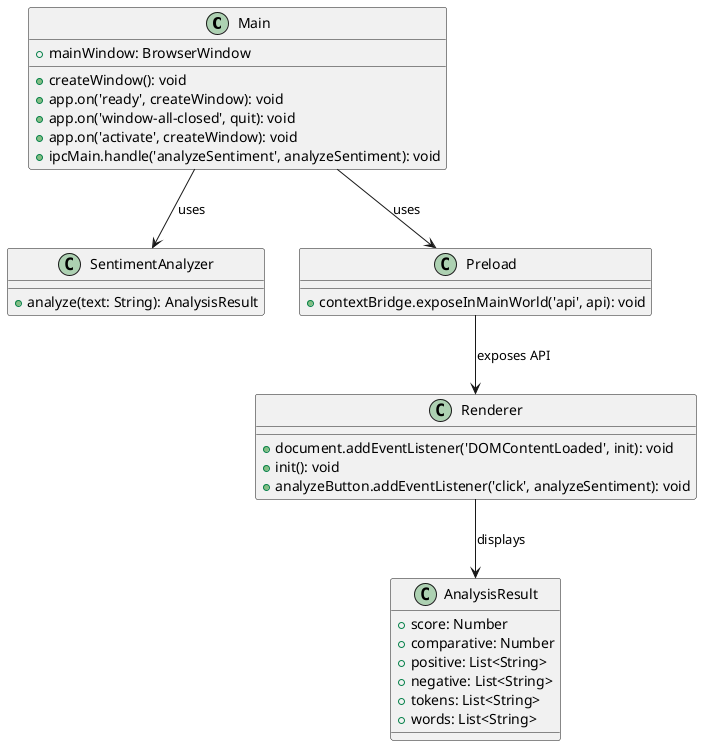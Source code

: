 @startuml
!define RECTANGLE class

RECTANGLE Main {
  +mainWindow: BrowserWindow
  +createWindow(): void
  +app.on('ready', createWindow): void
  +app.on('window-all-closed', quit): void
  +app.on('activate', createWindow): void
  +ipcMain.handle('analyzeSentiment', analyzeSentiment): void
}

RECTANGLE SentimentAnalyzer {
  +analyze(text: String): AnalysisResult
}

RECTANGLE Preload {
  +contextBridge.exposeInMainWorld('api', api): void
}

RECTANGLE Renderer {
  +document.addEventListener('DOMContentLoaded', init): void
  +init(): void
  +analyzeButton.addEventListener('click', analyzeSentiment): void
}

RECTANGLE AnalysisResult {
  +score: Number
  +comparative: Number
  +positive: List<String>
  +negative: List<String>
  +tokens: List<String>
  +words: List<String>
}

Main --> SentimentAnalyzer : uses
Main --> Preload : uses
Preload --> Renderer : exposes API
Renderer --> AnalysisResult : displays

@enduml